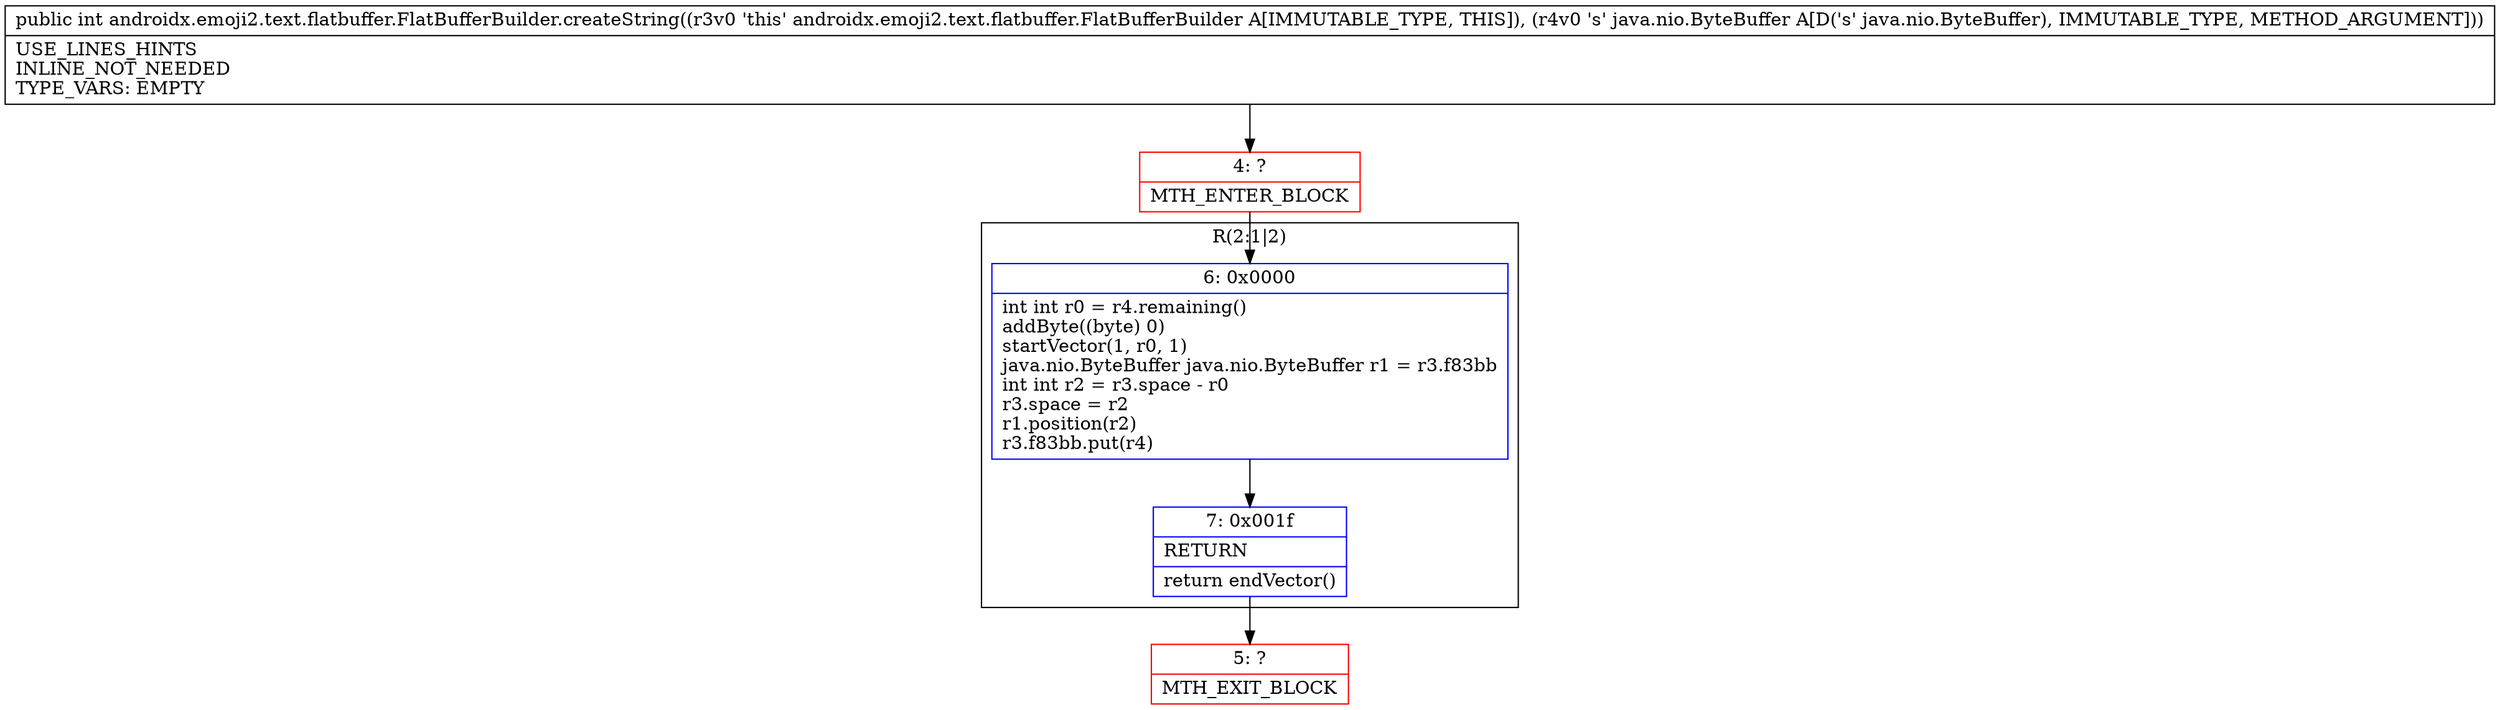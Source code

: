 digraph "CFG forandroidx.emoji2.text.flatbuffer.FlatBufferBuilder.createString(Ljava\/nio\/ByteBuffer;)I" {
subgraph cluster_Region_779590810 {
label = "R(2:1|2)";
node [shape=record,color=blue];
Node_6 [shape=record,label="{6\:\ 0x0000|int int r0 = r4.remaining()\laddByte((byte) 0)\lstartVector(1, r0, 1)\ljava.nio.ByteBuffer java.nio.ByteBuffer r1 = r3.f83bb\lint int r2 = r3.space \- r0\lr3.space = r2\lr1.position(r2)\lr3.f83bb.put(r4)\l}"];
Node_7 [shape=record,label="{7\:\ 0x001f|RETURN\l|return endVector()\l}"];
}
Node_4 [shape=record,color=red,label="{4\:\ ?|MTH_ENTER_BLOCK\l}"];
Node_5 [shape=record,color=red,label="{5\:\ ?|MTH_EXIT_BLOCK\l}"];
MethodNode[shape=record,label="{public int androidx.emoji2.text.flatbuffer.FlatBufferBuilder.createString((r3v0 'this' androidx.emoji2.text.flatbuffer.FlatBufferBuilder A[IMMUTABLE_TYPE, THIS]), (r4v0 's' java.nio.ByteBuffer A[D('s' java.nio.ByteBuffer), IMMUTABLE_TYPE, METHOD_ARGUMENT]))  | USE_LINES_HINTS\lINLINE_NOT_NEEDED\lTYPE_VARS: EMPTY\l}"];
MethodNode -> Node_4;Node_6 -> Node_7;
Node_7 -> Node_5;
Node_4 -> Node_6;
}

